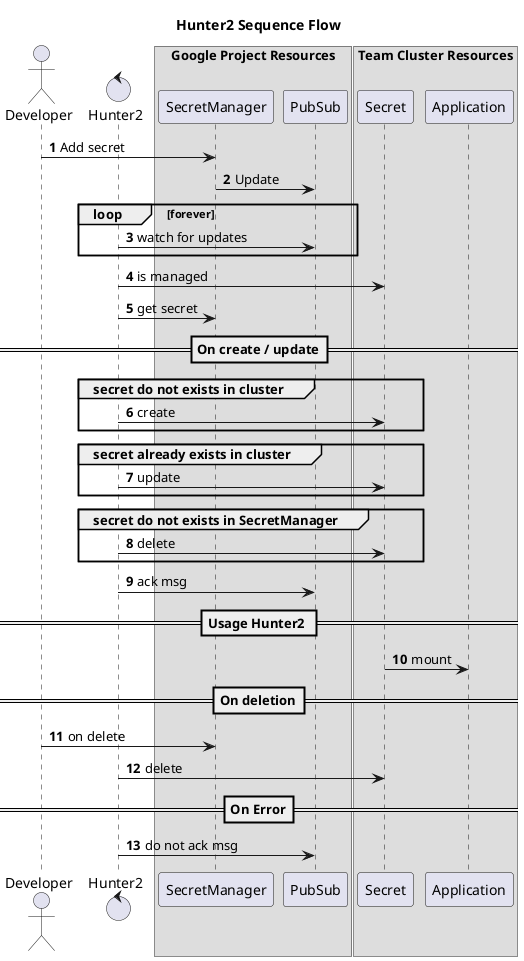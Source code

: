 @startuml component
title Hunter2 Sequence Flow
skinparam maxMessageSize 300
autonumber

actor developer as "Developer"
control hunter as "Hunter2"

box "Google Project Resources"
participant SecretManager
participant PubSub
end box

box "Team Cluster Resources"
participant Secret
participant Application
end box

developer -> SecretManager: Add secret
SecretManager -> PubSub: Update

loop forever
	hunter -> PubSub: watch for updates
end

hunter -> Secret: is managed
hunter -> SecretManager: get secret

==On create / update==

group secret do not exists in cluster
    hunter -> Secret: create
end

group secret already exists in cluster
    hunter -> Secret: update
end

group secret do not exists in SecretManager
    hunter -> Secret: delete
end

hunter -> PubSub: ack msg

== Usage Hunter2 ==

Secret -> Application: mount

==On deletion==
    developer -> SecretManager: on delete
    hunter -> Secret: delete

==On Error==
    hunter -> PubSub: do not ack msg

@enduml
